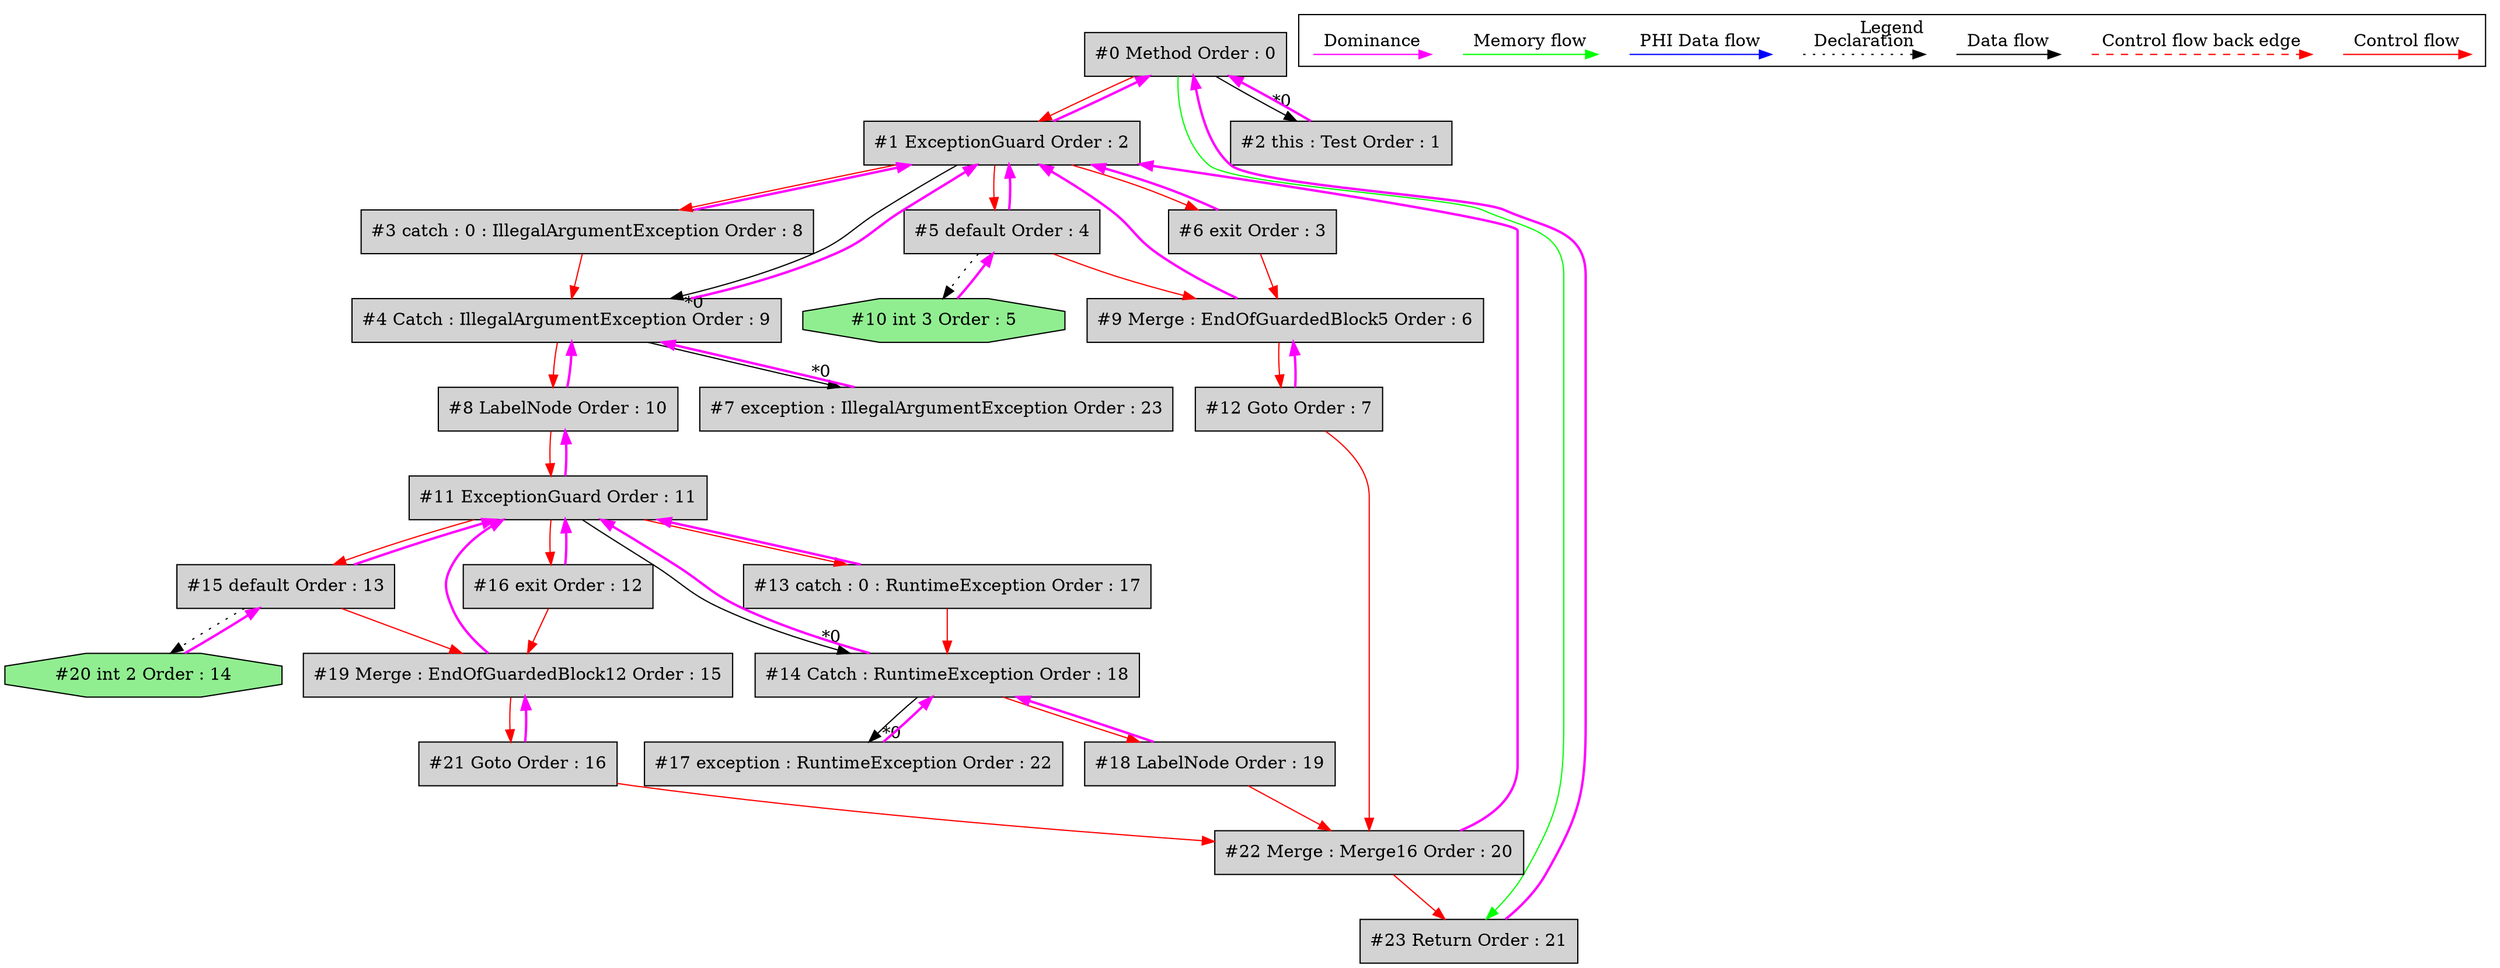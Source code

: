 digraph debugoutput {
 ordering="in";
 node0[label="#0 Method Order : 0",shape=box, fillcolor=lightgrey, style=filled];
 node1[label="#1 ExceptionGuard Order : 2",shape=box, fillcolor=lightgrey, style=filled];
 node1 -> node0[dir="forward" color="fuchsia" penwidth="2"];
 node0 -> node1[labeldistance=2, color=red, fontcolor=red];
 node2[label="#2 this : Test Order : 1",shape=box, fillcolor=lightgrey, style=filled];
 node2 -> node0[dir="forward" color="fuchsia" penwidth="2"];
 node0 -> node2[headlabel="*0", labeldistance=2];
 node3[label="#3 catch : 0 : IllegalArgumentException Order : 8",shape=box, fillcolor=lightgrey, style=filled];
 node3 -> node1[dir="forward" color="fuchsia" penwidth="2"];
 node1 -> node3[labeldistance=2, color=red, fontcolor=red];
 node4[label="#4 Catch : IllegalArgumentException Order : 9",shape=box, fillcolor=lightgrey, style=filled];
 node4 -> node1[dir="forward" color="fuchsia" penwidth="2"];
 node1 -> node4[headlabel="*0", labeldistance=2];
 node3 -> node4[labeldistance=2, color=red, fontcolor=red];
 node5[label="#5 default Order : 4",shape=box, fillcolor=lightgrey, style=filled];
 node5 -> node1[dir="forward" color="fuchsia" penwidth="2"];
 node1 -> node5[labeldistance=2, color=red, fontcolor=red];
 node6[label="#6 exit Order : 3",shape=box, fillcolor=lightgrey, style=filled];
 node6 -> node1[dir="forward" color="fuchsia" penwidth="2"];
 node1 -> node6[labeldistance=2, color=red, fontcolor=red];
 node7[label="#7 exception : IllegalArgumentException Order : 23",shape=box, fillcolor=lightgrey, style=filled];
 node7 -> node4[dir="forward" color="fuchsia" penwidth="2"];
 node4 -> node7[headlabel="*0", labeldistance=2];
 node8[label="#8 LabelNode Order : 10",shape=box, fillcolor=lightgrey, style=filled];
 node8 -> node4[dir="forward" color="fuchsia" penwidth="2"];
 node4 -> node8[labeldistance=2, color=red, fontcolor=red];
 node9[label="#9 Merge : EndOfGuardedBlock5 Order : 6",shape=box, fillcolor=lightgrey, style=filled];
 node9 -> node1[dir="forward" color="fuchsia" penwidth="2"];
 node5 -> node9[labeldistance=2, color=red, fontcolor=red];
 node6 -> node9[labeldistance=2, color=red, fontcolor=red];
 node10[label="#10 int 3 Order : 5",shape=octagon, fillcolor=lightgreen, style=filled];
 node10 -> node5[dir="forward" color="fuchsia" penwidth="2"];
 node5 -> node10[style=dotted];
 node11[label="#11 ExceptionGuard Order : 11",shape=box, fillcolor=lightgrey, style=filled];
 node11 -> node8[dir="forward" color="fuchsia" penwidth="2"];
 node8 -> node11[labeldistance=2, color=red, fontcolor=red];
 node12[label="#12 Goto Order : 7",shape=box, fillcolor=lightgrey, style=filled];
 node12 -> node9[dir="forward" color="fuchsia" penwidth="2"];
 node9 -> node12[labeldistance=2, color=red, fontcolor=red];
 node13[label="#13 catch : 0 : RuntimeException Order : 17",shape=box, fillcolor=lightgrey, style=filled];
 node13 -> node11[dir="forward" color="fuchsia" penwidth="2"];
 node11 -> node13[labeldistance=2, color=red, fontcolor=red];
 node14[label="#14 Catch : RuntimeException Order : 18",shape=box, fillcolor=lightgrey, style=filled];
 node14 -> node11[dir="forward" color="fuchsia" penwidth="2"];
 node11 -> node14[headlabel="*0", labeldistance=2];
 node13 -> node14[labeldistance=2, color=red, fontcolor=red];
 node15[label="#15 default Order : 13",shape=box, fillcolor=lightgrey, style=filled];
 node15 -> node11[dir="forward" color="fuchsia" penwidth="2"];
 node11 -> node15[labeldistance=2, color=red, fontcolor=red];
 node16[label="#16 exit Order : 12",shape=box, fillcolor=lightgrey, style=filled];
 node16 -> node11[dir="forward" color="fuchsia" penwidth="2"];
 node11 -> node16[labeldistance=2, color=red, fontcolor=red];
 node17[label="#17 exception : RuntimeException Order : 22",shape=box, fillcolor=lightgrey, style=filled];
 node17 -> node14[dir="forward" color="fuchsia" penwidth="2"];
 node14 -> node17[headlabel="*0", labeldistance=2];
 node18[label="#18 LabelNode Order : 19",shape=box, fillcolor=lightgrey, style=filled];
 node18 -> node14[dir="forward" color="fuchsia" penwidth="2"];
 node14 -> node18[labeldistance=2, color=red, fontcolor=red];
 node19[label="#19 Merge : EndOfGuardedBlock12 Order : 15",shape=box, fillcolor=lightgrey, style=filled];
 node19 -> node11[dir="forward" color="fuchsia" penwidth="2"];
 node15 -> node19[labeldistance=2, color=red, fontcolor=red];
 node16 -> node19[labeldistance=2, color=red, fontcolor=red];
 node20[label="#20 int 2 Order : 14",shape=octagon, fillcolor=lightgreen, style=filled];
 node20 -> node15[dir="forward" color="fuchsia" penwidth="2"];
 node15 -> node20[style=dotted];
 node21[label="#21 Goto Order : 16",shape=box, fillcolor=lightgrey, style=filled];
 node21 -> node19[dir="forward" color="fuchsia" penwidth="2"];
 node19 -> node21[labeldistance=2, color=red, fontcolor=red];
 node22[label="#22 Merge : Merge16 Order : 20",shape=box, fillcolor=lightgrey, style=filled];
 node22 -> node1[dir="forward" color="fuchsia" penwidth="2"];
 node12 -> node22[labeldistance=2, color=red, fontcolor=red];
 node21 -> node22[labeldistance=2, color=red, fontcolor=red];
 node18 -> node22[labeldistance=2, color=red, fontcolor=red];
 node23[label="#23 Return Order : 21",shape=box, fillcolor=lightgrey, style=filled];
 node23 -> node0[dir="forward" color="fuchsia" penwidth="2"];
 node22 -> node23[labeldistance=2, color=red, fontcolor=red];
 node0 -> node23[labeldistance=2, color=green, constraint=false];
 subgraph cluster_000 {
  label = "Legend";
  node [shape=point]
  {
   rank=same;
   c0 [style = invis];
   c1 [style = invis];
   c2 [style = invis];
   c3 [style = invis];
   d0 [style = invis];
   d1 [style = invis];
   d2 [style = invis];
   d3 [style = invis];
   d4 [style = invis];
   d5 [style = invis];
   d6 [style = invis];
   d7 [style = invis];
   d8 [style = invis];
   d9 [style = invis];
  }
  c0 -> c1 [label="Control flow", style=solid, color=red]
  c2 -> c3 [label="Control flow back edge", style=dashed, color=red]
  d0 -> d1 [label="Data flow"]
  d2 -> d3 [label="Declaration", style=dotted]
  d4 -> d5 [label="PHI Data flow", color=blue]
  d6 -> d7 [label="Memory flow", color=green]
  d8 -> d9 [label="Dominance", color=fuchsia, style=solid]
 }

}
